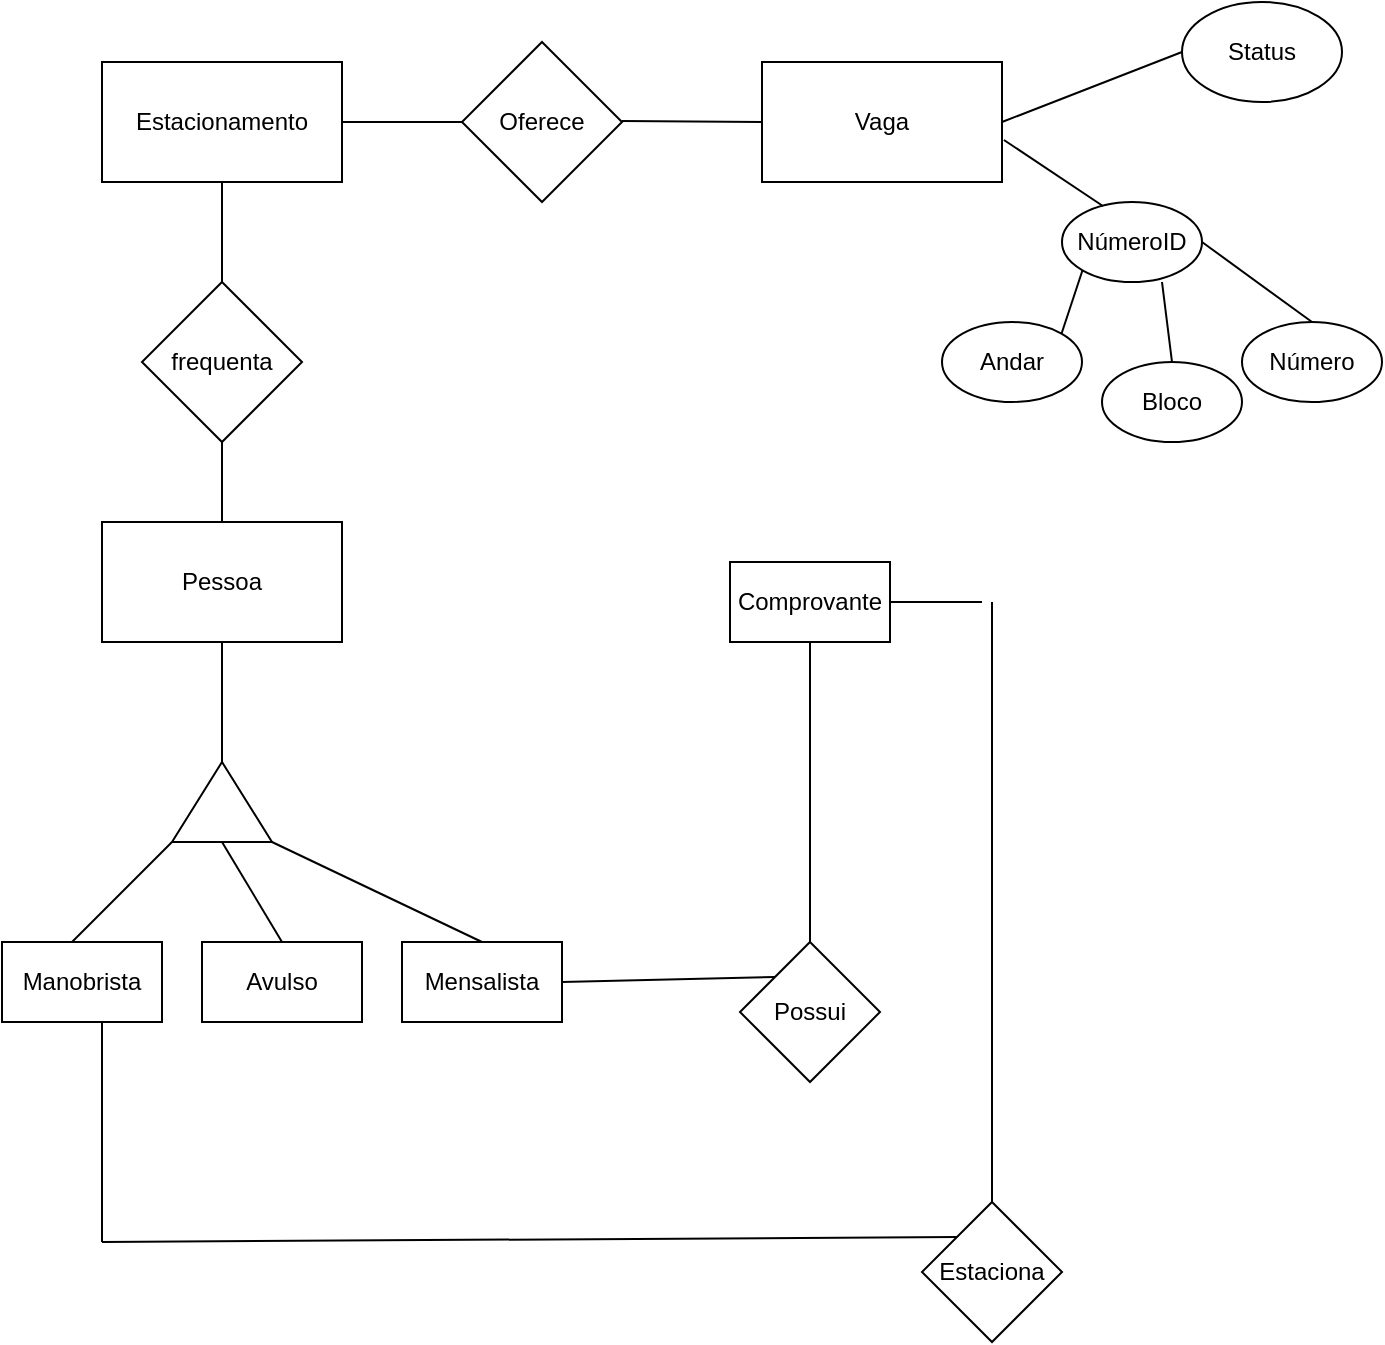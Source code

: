 <mxfile version="20.2.8" type="github">
  <diagram id="51de32MPktETV_anRyaG" name="Página-1">
    <mxGraphModel dx="1240" dy="689" grid="1" gridSize="10" guides="1" tooltips="1" connect="1" arrows="1" fold="1" page="1" pageScale="1" pageWidth="827" pageHeight="1169" math="0" shadow="0">
      <root>
        <mxCell id="0" />
        <mxCell id="1" parent="0" />
        <mxCell id="DzxS0JdF9Fxu_vNb4g4p-1" value="Estacionamento" style="rounded=0;whiteSpace=wrap;html=1;" vertex="1" parent="1">
          <mxGeometry x="60" y="90" width="120" height="60" as="geometry" />
        </mxCell>
        <mxCell id="DzxS0JdF9Fxu_vNb4g4p-3" value="Oferece" style="rhombus;whiteSpace=wrap;html=1;" vertex="1" parent="1">
          <mxGeometry x="240" y="80" width="80" height="80" as="geometry" />
        </mxCell>
        <mxCell id="DzxS0JdF9Fxu_vNb4g4p-5" value="Vaga" style="rounded=0;whiteSpace=wrap;html=1;" vertex="1" parent="1">
          <mxGeometry x="390" y="90" width="120" height="60" as="geometry" />
        </mxCell>
        <mxCell id="DzxS0JdF9Fxu_vNb4g4p-6" value="NúmeroID" style="ellipse;whiteSpace=wrap;html=1;" vertex="1" parent="1">
          <mxGeometry x="540" y="160" width="70" height="40" as="geometry" />
        </mxCell>
        <mxCell id="DzxS0JdF9Fxu_vNb4g4p-7" value="" style="endArrow=none;html=1;rounded=0;entryX=0.292;entryY=0.05;entryDx=0;entryDy=0;entryPerimeter=0;exitX=1.008;exitY=0.65;exitDx=0;exitDy=0;exitPerimeter=0;" edge="1" parent="1" source="DzxS0JdF9Fxu_vNb4g4p-5" target="DzxS0JdF9Fxu_vNb4g4p-6">
          <mxGeometry width="50" height="50" relative="1" as="geometry">
            <mxPoint x="520" y="170" as="sourcePoint" />
            <mxPoint x="570" y="120" as="targetPoint" />
          </mxGeometry>
        </mxCell>
        <mxCell id="DzxS0JdF9Fxu_vNb4g4p-8" value="Andar" style="ellipse;whiteSpace=wrap;html=1;" vertex="1" parent="1">
          <mxGeometry x="480" y="220" width="70" height="40" as="geometry" />
        </mxCell>
        <mxCell id="DzxS0JdF9Fxu_vNb4g4p-9" value="Bloco" style="ellipse;whiteSpace=wrap;html=1;" vertex="1" parent="1">
          <mxGeometry x="560" y="240" width="70" height="40" as="geometry" />
        </mxCell>
        <mxCell id="DzxS0JdF9Fxu_vNb4g4p-10" value="Número" style="ellipse;whiteSpace=wrap;html=1;" vertex="1" parent="1">
          <mxGeometry x="630" y="220" width="70" height="40" as="geometry" />
        </mxCell>
        <mxCell id="DzxS0JdF9Fxu_vNb4g4p-18" value="" style="endArrow=none;html=1;rounded=0;entryX=0;entryY=1;entryDx=0;entryDy=0;exitX=1;exitY=0;exitDx=0;exitDy=0;" edge="1" parent="1" source="DzxS0JdF9Fxu_vNb4g4p-8" target="DzxS0JdF9Fxu_vNb4g4p-6">
          <mxGeometry width="50" height="50" relative="1" as="geometry">
            <mxPoint x="530" y="220" as="sourcePoint" />
            <mxPoint x="550" y="190" as="targetPoint" />
          </mxGeometry>
        </mxCell>
        <mxCell id="DzxS0JdF9Fxu_vNb4g4p-19" value="" style="endArrow=none;html=1;rounded=0;exitX=0.5;exitY=0;exitDx=0;exitDy=0;" edge="1" parent="1" source="DzxS0JdF9Fxu_vNb4g4p-9">
          <mxGeometry width="50" height="50" relative="1" as="geometry">
            <mxPoint x="540" y="250" as="sourcePoint" />
            <mxPoint x="590" y="200" as="targetPoint" />
          </mxGeometry>
        </mxCell>
        <mxCell id="DzxS0JdF9Fxu_vNb4g4p-20" value="" style="endArrow=none;html=1;rounded=0;entryX=0.5;entryY=0;entryDx=0;entryDy=0;" edge="1" parent="1" target="DzxS0JdF9Fxu_vNb4g4p-10">
          <mxGeometry width="50" height="50" relative="1" as="geometry">
            <mxPoint x="610" y="180" as="sourcePoint" />
            <mxPoint x="660" y="130" as="targetPoint" />
          </mxGeometry>
        </mxCell>
        <mxCell id="DzxS0JdF9Fxu_vNb4g4p-22" value="" style="endArrow=none;html=1;rounded=0;entryX=0;entryY=0.5;entryDx=0;entryDy=0;" edge="1" parent="1" target="DzxS0JdF9Fxu_vNb4g4p-3">
          <mxGeometry width="50" height="50" relative="1" as="geometry">
            <mxPoint x="180" y="120" as="sourcePoint" />
            <mxPoint x="230" y="70" as="targetPoint" />
          </mxGeometry>
        </mxCell>
        <mxCell id="DzxS0JdF9Fxu_vNb4g4p-25" value="" style="endArrow=none;html=1;rounded=0;entryX=0;entryY=0.5;entryDx=0;entryDy=0;" edge="1" parent="1" target="DzxS0JdF9Fxu_vNb4g4p-5">
          <mxGeometry width="50" height="50" relative="1" as="geometry">
            <mxPoint x="320" y="119.5" as="sourcePoint" />
            <mxPoint x="380" y="119.5" as="targetPoint" />
          </mxGeometry>
        </mxCell>
        <mxCell id="DzxS0JdF9Fxu_vNb4g4p-28" value="Status" style="ellipse;whiteSpace=wrap;html=1;" vertex="1" parent="1">
          <mxGeometry x="600" y="60" width="80" height="50" as="geometry" />
        </mxCell>
        <mxCell id="DzxS0JdF9Fxu_vNb4g4p-31" value="" style="endArrow=none;html=1;rounded=0;entryX=0;entryY=0.5;entryDx=0;entryDy=0;exitX=1;exitY=0.5;exitDx=0;exitDy=0;" edge="1" parent="1" source="DzxS0JdF9Fxu_vNb4g4p-5" target="DzxS0JdF9Fxu_vNb4g4p-28">
          <mxGeometry width="50" height="50" relative="1" as="geometry">
            <mxPoint x="280" y="280" as="sourcePoint" />
            <mxPoint x="320" y="240" as="targetPoint" />
          </mxGeometry>
        </mxCell>
        <mxCell id="DzxS0JdF9Fxu_vNb4g4p-33" value="frequenta" style="rhombus;whiteSpace=wrap;html=1;" vertex="1" parent="1">
          <mxGeometry x="80" y="200" width="80" height="80" as="geometry" />
        </mxCell>
        <mxCell id="DzxS0JdF9Fxu_vNb4g4p-34" value="" style="endArrow=none;html=1;rounded=0;entryX=0.5;entryY=1;entryDx=0;entryDy=0;exitX=0.5;exitY=0;exitDx=0;exitDy=0;" edge="1" parent="1" source="DzxS0JdF9Fxu_vNb4g4p-33" target="DzxS0JdF9Fxu_vNb4g4p-1">
          <mxGeometry width="50" height="50" relative="1" as="geometry">
            <mxPoint x="280" y="280" as="sourcePoint" />
            <mxPoint x="330" y="230" as="targetPoint" />
          </mxGeometry>
        </mxCell>
        <mxCell id="DzxS0JdF9Fxu_vNb4g4p-35" value="Pessoa" style="rounded=0;whiteSpace=wrap;html=1;" vertex="1" parent="1">
          <mxGeometry x="60" y="320" width="120" height="60" as="geometry" />
        </mxCell>
        <mxCell id="DzxS0JdF9Fxu_vNb4g4p-36" value="" style="endArrow=none;html=1;rounded=0;exitX=0.5;exitY=0;exitDx=0;exitDy=0;entryX=0.5;entryY=1;entryDx=0;entryDy=0;" edge="1" parent="1" source="DzxS0JdF9Fxu_vNb4g4p-35" target="DzxS0JdF9Fxu_vNb4g4p-33">
          <mxGeometry width="50" height="50" relative="1" as="geometry">
            <mxPoint x="280" y="280" as="sourcePoint" />
            <mxPoint x="330" y="230" as="targetPoint" />
          </mxGeometry>
        </mxCell>
        <mxCell id="DzxS0JdF9Fxu_vNb4g4p-37" value="" style="triangle;whiteSpace=wrap;html=1;direction=north;" vertex="1" parent="1">
          <mxGeometry x="95" y="440" width="50" height="40" as="geometry" />
        </mxCell>
        <mxCell id="DzxS0JdF9Fxu_vNb4g4p-38" value="" style="endArrow=none;html=1;rounded=0;entryX=0.5;entryY=1;entryDx=0;entryDy=0;exitX=1;exitY=0.5;exitDx=0;exitDy=0;" edge="1" parent="1" source="DzxS0JdF9Fxu_vNb4g4p-37" target="DzxS0JdF9Fxu_vNb4g4p-35">
          <mxGeometry width="50" height="50" relative="1" as="geometry">
            <mxPoint x="290" y="480" as="sourcePoint" />
            <mxPoint x="340" y="430" as="targetPoint" />
          </mxGeometry>
        </mxCell>
        <mxCell id="DzxS0JdF9Fxu_vNb4g4p-39" value="" style="endArrow=none;html=1;rounded=0;" edge="1" parent="1">
          <mxGeometry width="50" height="50" relative="1" as="geometry">
            <mxPoint x="45" y="530" as="sourcePoint" />
            <mxPoint x="95" y="480" as="targetPoint" />
          </mxGeometry>
        </mxCell>
        <mxCell id="DzxS0JdF9Fxu_vNb4g4p-40" value="" style="endArrow=none;html=1;rounded=0;exitX=0;exitY=1;exitDx=0;exitDy=0;exitPerimeter=0;entryX=0.5;entryY=0;entryDx=0;entryDy=0;" edge="1" parent="1" source="DzxS0JdF9Fxu_vNb4g4p-37" target="DzxS0JdF9Fxu_vNb4g4p-70">
          <mxGeometry width="50" height="50" relative="1" as="geometry">
            <mxPoint x="145" y="485" as="sourcePoint" />
            <mxPoint x="200" y="530" as="targetPoint" />
          </mxGeometry>
        </mxCell>
        <mxCell id="DzxS0JdF9Fxu_vNb4g4p-43" value="Manobrista" style="rounded=0;whiteSpace=wrap;html=1;" vertex="1" parent="1">
          <mxGeometry x="10" y="530" width="80" height="40" as="geometry" />
        </mxCell>
        <mxCell id="DzxS0JdF9Fxu_vNb4g4p-46" value="Possui" style="rhombus;whiteSpace=wrap;html=1;" vertex="1" parent="1">
          <mxGeometry x="379" y="530" width="70" height="70" as="geometry" />
        </mxCell>
        <mxCell id="DzxS0JdF9Fxu_vNb4g4p-48" value="Carro" style="rounded=0;whiteSpace=wrap;html=1;" vertex="1" parent="1">
          <mxGeometry x="374" y="340" width="80" height="40" as="geometry" />
        </mxCell>
        <mxCell id="DzxS0JdF9Fxu_vNb4g4p-49" value="Comprovante" style="rounded=0;whiteSpace=wrap;html=1;" vertex="1" parent="1">
          <mxGeometry x="374" y="340" width="80" height="40" as="geometry" />
        </mxCell>
        <mxCell id="DzxS0JdF9Fxu_vNb4g4p-54" value="Estaciona" style="rhombus;whiteSpace=wrap;html=1;" vertex="1" parent="1">
          <mxGeometry x="470" y="660" width="70" height="70" as="geometry" />
        </mxCell>
        <mxCell id="DzxS0JdF9Fxu_vNb4g4p-58" value="" style="endArrow=none;html=1;rounded=0;" edge="1" parent="1">
          <mxGeometry width="50" height="50" relative="1" as="geometry">
            <mxPoint x="60" y="680" as="sourcePoint" />
            <mxPoint x="60" y="570" as="targetPoint" />
          </mxGeometry>
        </mxCell>
        <mxCell id="DzxS0JdF9Fxu_vNb4g4p-64" value="" style="endArrow=none;html=1;rounded=0;entryX=0;entryY=0;entryDx=0;entryDy=0;" edge="1" parent="1" target="DzxS0JdF9Fxu_vNb4g4p-54">
          <mxGeometry width="50" height="50" relative="1" as="geometry">
            <mxPoint x="60" y="680" as="sourcePoint" />
            <mxPoint x="260" y="610" as="targetPoint" />
          </mxGeometry>
        </mxCell>
        <mxCell id="DzxS0JdF9Fxu_vNb4g4p-65" value="" style="endArrow=none;html=1;rounded=0;entryX=0;entryY=0;entryDx=0;entryDy=0;exitX=1;exitY=0.5;exitDx=0;exitDy=0;" edge="1" parent="1" source="DzxS0JdF9Fxu_vNb4g4p-70" target="DzxS0JdF9Fxu_vNb4g4p-46">
          <mxGeometry width="50" height="50" relative="1" as="geometry">
            <mxPoint x="330" y="565" as="sourcePoint" />
            <mxPoint x="260" y="510" as="targetPoint" />
          </mxGeometry>
        </mxCell>
        <mxCell id="DzxS0JdF9Fxu_vNb4g4p-69" value="Avulso" style="rounded=0;whiteSpace=wrap;html=1;" vertex="1" parent="1">
          <mxGeometry x="110" y="530" width="80" height="40" as="geometry" />
        </mxCell>
        <mxCell id="DzxS0JdF9Fxu_vNb4g4p-70" value="Mensalista" style="rounded=0;whiteSpace=wrap;html=1;" vertex="1" parent="1">
          <mxGeometry x="210" y="530" width="80" height="40" as="geometry" />
        </mxCell>
        <mxCell id="DzxS0JdF9Fxu_vNb4g4p-74" value="" style="endArrow=none;html=1;rounded=0;entryX=0.5;entryY=1;entryDx=0;entryDy=0;exitX=0.5;exitY=0;exitDx=0;exitDy=0;" edge="1" parent="1" source="DzxS0JdF9Fxu_vNb4g4p-46" target="DzxS0JdF9Fxu_vNb4g4p-48">
          <mxGeometry width="50" height="50" relative="1" as="geometry">
            <mxPoint x="210" y="570" as="sourcePoint" />
            <mxPoint x="260" y="520" as="targetPoint" />
          </mxGeometry>
        </mxCell>
        <mxCell id="DzxS0JdF9Fxu_vNb4g4p-75" value="" style="endArrow=none;html=1;rounded=0;exitX=0.5;exitY=0;exitDx=0;exitDy=0;" edge="1" parent="1" source="DzxS0JdF9Fxu_vNb4g4p-54">
          <mxGeometry width="50" height="50" relative="1" as="geometry">
            <mxPoint x="424" y="540" as="sourcePoint" />
            <mxPoint x="505" y="360" as="targetPoint" />
          </mxGeometry>
        </mxCell>
        <mxCell id="DzxS0JdF9Fxu_vNb4g4p-77" value="" style="endArrow=none;html=1;rounded=0;entryX=1;entryY=0.5;entryDx=0;entryDy=0;" edge="1" parent="1" target="DzxS0JdF9Fxu_vNb4g4p-48">
          <mxGeometry width="50" height="50" relative="1" as="geometry">
            <mxPoint x="500" y="360" as="sourcePoint" />
            <mxPoint x="515" y="370" as="targetPoint" />
          </mxGeometry>
        </mxCell>
        <mxCell id="DzxS0JdF9Fxu_vNb4g4p-79" value="" style="endArrow=none;html=1;rounded=0;exitX=0;exitY=0.5;exitDx=0;exitDy=0;entryX=0.5;entryY=0;entryDx=0;entryDy=0;" edge="1" parent="1" source="DzxS0JdF9Fxu_vNb4g4p-37" target="DzxS0JdF9Fxu_vNb4g4p-69">
          <mxGeometry width="50" height="50" relative="1" as="geometry">
            <mxPoint x="155" y="490" as="sourcePoint" />
            <mxPoint x="260" y="540" as="targetPoint" />
          </mxGeometry>
        </mxCell>
      </root>
    </mxGraphModel>
  </diagram>
</mxfile>
